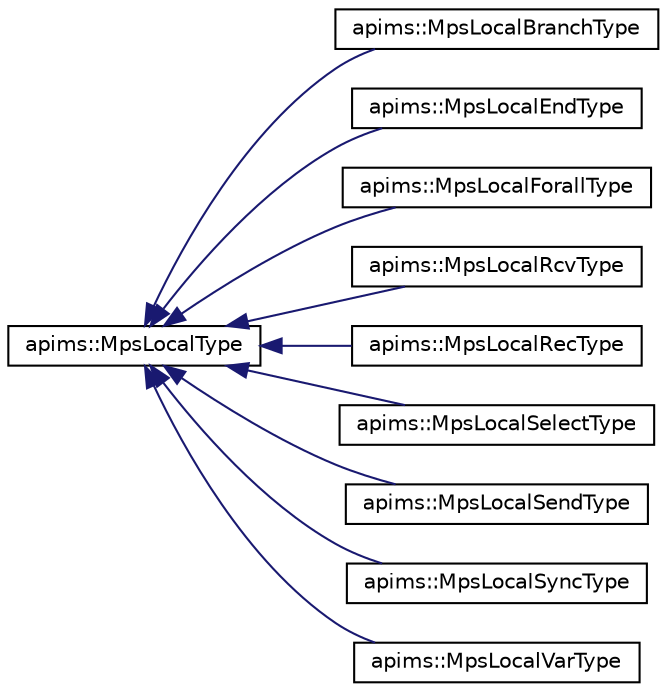 digraph G
{
  edge [fontname="Helvetica",fontsize="10",labelfontname="Helvetica",labelfontsize="10"];
  node [fontname="Helvetica",fontsize="10",shape=record];
  rankdir=LR;
  Node1 [label="apims::MpsLocalType",height=0.2,width=0.4,color="black", fillcolor="white", style="filled",URL="$classapims_1_1_mps_local_type.html"];
  Node1 -> Node2 [dir=back,color="midnightblue",fontsize="10",style="solid",fontname="Helvetica"];
  Node2 [label="apims::MpsLocalBranchType",height=0.2,width=0.4,color="black", fillcolor="white", style="filled",URL="$classapims_1_1_mps_local_branch_type.html"];
  Node1 -> Node3 [dir=back,color="midnightblue",fontsize="10",style="solid",fontname="Helvetica"];
  Node3 [label="apims::MpsLocalEndType",height=0.2,width=0.4,color="black", fillcolor="white", style="filled",URL="$classapims_1_1_mps_local_end_type.html"];
  Node1 -> Node4 [dir=back,color="midnightblue",fontsize="10",style="solid",fontname="Helvetica"];
  Node4 [label="apims::MpsLocalForallType",height=0.2,width=0.4,color="black", fillcolor="white", style="filled",URL="$classapims_1_1_mps_local_forall_type.html"];
  Node1 -> Node5 [dir=back,color="midnightblue",fontsize="10",style="solid",fontname="Helvetica"];
  Node5 [label="apims::MpsLocalRcvType",height=0.2,width=0.4,color="black", fillcolor="white", style="filled",URL="$classapims_1_1_mps_local_rcv_type.html"];
  Node1 -> Node6 [dir=back,color="midnightblue",fontsize="10",style="solid",fontname="Helvetica"];
  Node6 [label="apims::MpsLocalRecType",height=0.2,width=0.4,color="black", fillcolor="white", style="filled",URL="$classapims_1_1_mps_local_rec_type.html"];
  Node1 -> Node7 [dir=back,color="midnightblue",fontsize="10",style="solid",fontname="Helvetica"];
  Node7 [label="apims::MpsLocalSelectType",height=0.2,width=0.4,color="black", fillcolor="white", style="filled",URL="$classapims_1_1_mps_local_select_type.html"];
  Node1 -> Node8 [dir=back,color="midnightblue",fontsize="10",style="solid",fontname="Helvetica"];
  Node8 [label="apims::MpsLocalSendType",height=0.2,width=0.4,color="black", fillcolor="white", style="filled",URL="$classapims_1_1_mps_local_send_type.html"];
  Node1 -> Node9 [dir=back,color="midnightblue",fontsize="10",style="solid",fontname="Helvetica"];
  Node9 [label="apims::MpsLocalSyncType",height=0.2,width=0.4,color="black", fillcolor="white", style="filled",URL="$classapims_1_1_mps_local_sync_type.html"];
  Node1 -> Node10 [dir=back,color="midnightblue",fontsize="10",style="solid",fontname="Helvetica"];
  Node10 [label="apims::MpsLocalVarType",height=0.2,width=0.4,color="black", fillcolor="white", style="filled",URL="$classapims_1_1_mps_local_var_type.html"];
}
